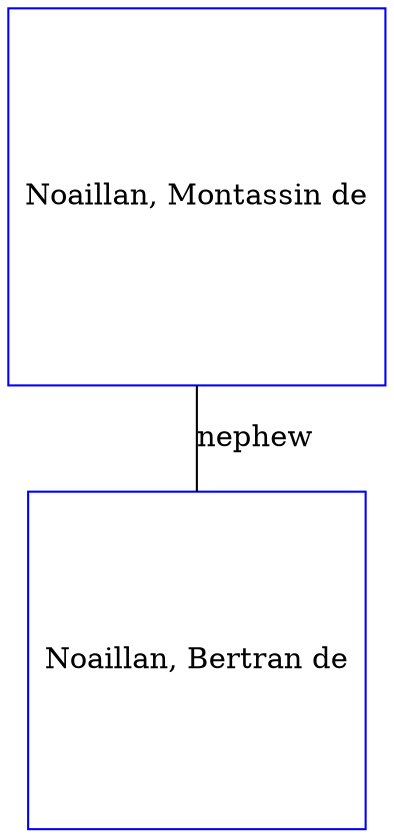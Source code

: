 digraph D {
    edge [dir=none];    node [shape=box];    "010905"   [label="Noaillan, Montassin de", shape=box, regular=1, color="blue"] ;
"015879"   [label="Noaillan, Bertran de", shape=box, regular=1, color="blue"] ;
010905->015879 [label="nephew", arrowsize=0.0]; 
}